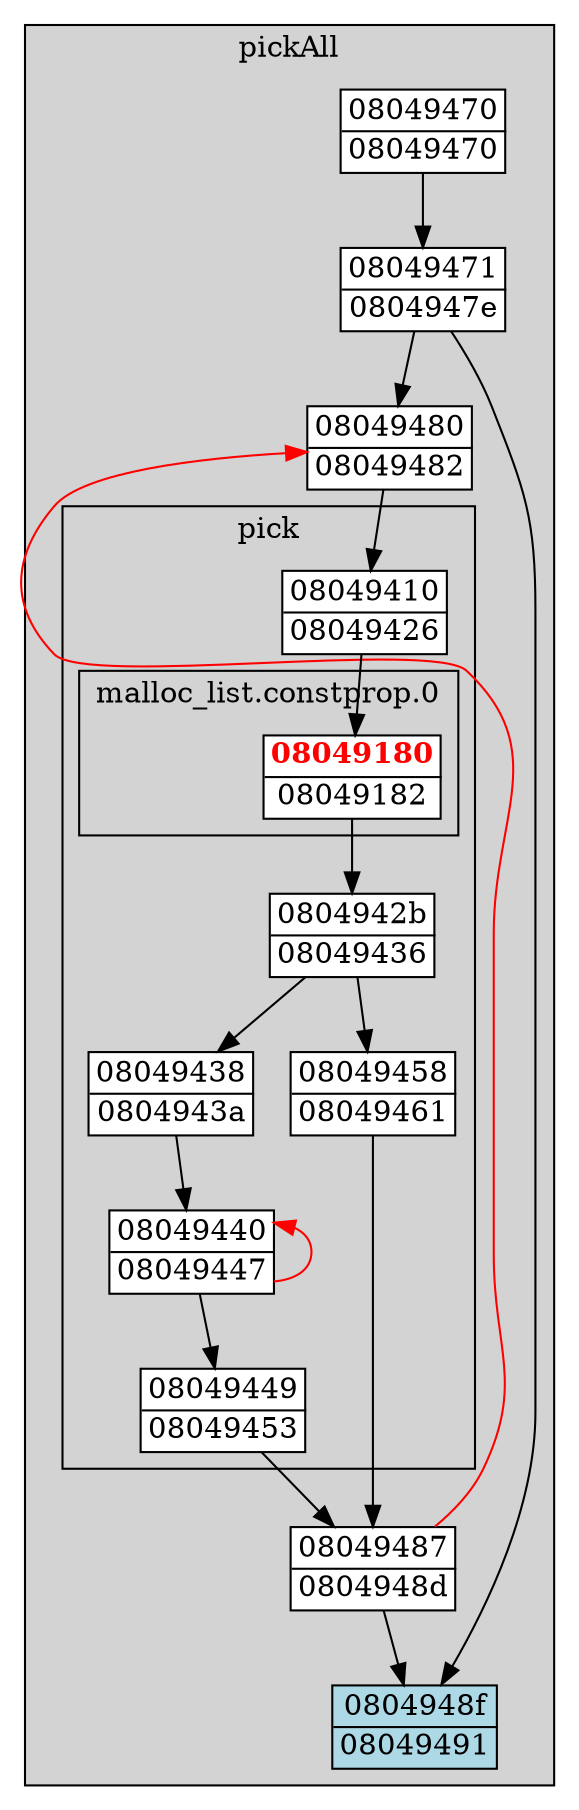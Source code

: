 digraph G {
node[fillcolor=white style="filled,solid" shape=none margin=0];
"08049449_08049482" -> "08049487";
"08049480" -> "08049410_08049482";
"08049440_08049482" -> "08049440_08049482" [dir=back color=red];
"08049440_08049482" -> "08049449_08049482";
"08049458_08049482" -> "08049487";
"08049438_08049482" -> "08049440_08049482";
"08049487" -> "08049480" [color=red constraint=false];
"08049487" -> "0804948f";
"08049471" -> "08049480";
"08049471" -> "0804948f";
"08049180_08049426_08049482" -> "0804942b_08049482";
"08049470" -> "08049471";
"0804942b_08049482" -> "08049438_08049482";
"0804942b_08049482" -> "08049458_08049482";
"08049410_08049482" -> "08049180_08049426_08049482";
subgraph "cluster_pickAll" {
  style="filled,solid";
  color=black;
  fillcolor=lightgrey;
  label="pickAll";"0804948f" [label=<<TABLE BORDER="1" CELLBORDER="0" CELLSPACING="0"><TR><TD>0804948f</TD></TR><HR/><TR><TD>08049491</TD></TR></TABLE>> fillcolor=lightblue];
  "08049487" [label=<<TABLE BORDER="1" CELLBORDER="0" CELLSPACING="0"><TR><TD>08049487</TD></TR><HR/><TR><TD>0804948d</TD></TR></TABLE>>];
  "08049480" [label=<<TABLE BORDER="1" CELLBORDER="0" CELLSPACING="0"><TR><TD>08049480</TD></TR><HR/><TR><TD>08049482</TD></TR></TABLE>>];
  "08049471" [label=<<TABLE BORDER="1" CELLBORDER="0" CELLSPACING="0"><TR><TD>08049471</TD></TR><HR/><TR><TD>0804947e</TD></TR></TABLE>>];
  "08049470" [label=<<TABLE BORDER="1" CELLBORDER="0" CELLSPACING="0"><TR><TD>08049470</TD></TR><HR/><TR><TD>08049470</TD></TR></TABLE>>];
  subgraph "cluster_pick_08049482" {
    style="filled,solid";
    color=black;
    fillcolor=lightgrey;
    label="pick";"08049458_08049482" [label=<<TABLE BORDER="1" CELLBORDER="0" CELLSPACING="0"><TR><TD>08049458</TD></TR><HR/><TR><TD>08049461</TD></TR></TABLE>>];
    "08049449_08049482" [label=<<TABLE BORDER="1" CELLBORDER="0" CELLSPACING="0"><TR><TD>08049449</TD></TR><HR/><TR><TD>08049453</TD></TR></TABLE>>];
    "08049440_08049482" [label=<<TABLE BORDER="1" CELLBORDER="0" CELLSPACING="0"><TR><TD>08049440</TD></TR><HR/><TR><TD>08049447</TD></TR></TABLE>>];
    "08049438_08049482" [label=<<TABLE BORDER="1" CELLBORDER="0" CELLSPACING="0"><TR><TD>08049438</TD></TR><HR/><TR><TD>0804943a</TD></TR></TABLE>>];
    "0804942b_08049482" [label=<<TABLE BORDER="1" CELLBORDER="0" CELLSPACING="0"><TR><TD>0804942b</TD></TR><HR/><TR><TD>08049436</TD></TR></TABLE>>];
    "08049410_08049482" [label=<<TABLE BORDER="1" CELLBORDER="0" CELLSPACING="0"><TR><TD>08049410</TD></TR><HR/><TR><TD>08049426</TD></TR></TABLE>>];
    subgraph "cluster_malloc_list.constprop.0_08049426_08049482" {
      style="filled,solid";
      color=black;
      fillcolor=lightgrey;
      label="malloc_list.constprop.0";"08049180_08049426_08049482" [label=<<TABLE BORDER="1" CELLBORDER="0" CELLSPACING="0"><TR><TD><FONT COLOR="red"><B>08049180</B></FONT></TD></TR><HR/><TR><TD>08049182</TD></TR></TABLE>>];
      }
}
}

}